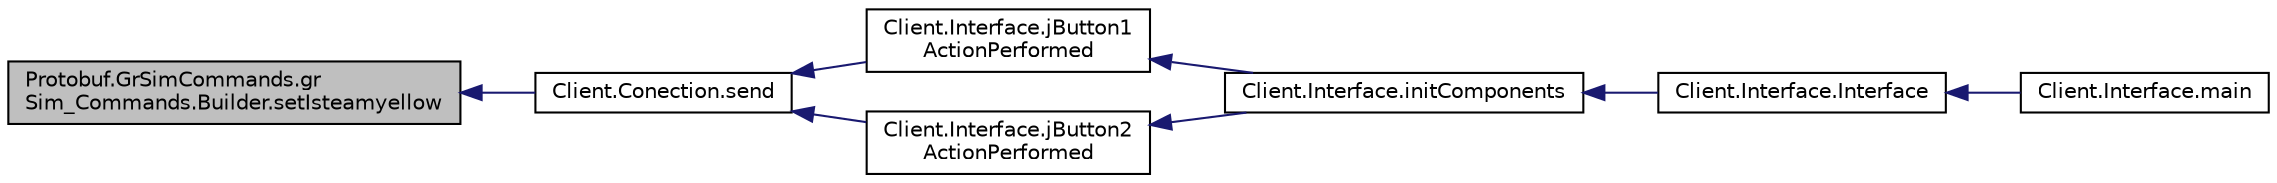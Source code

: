 digraph "Protobuf.GrSimCommands.grSim_Commands.Builder.setIsteamyellow"
{
 // INTERACTIVE_SVG=YES
  edge [fontname="Helvetica",fontsize="10",labelfontname="Helvetica",labelfontsize="10"];
  node [fontname="Helvetica",fontsize="10",shape=record];
  rankdir="LR";
  Node1 [label="Protobuf.GrSimCommands.gr\lSim_Commands.Builder.setIsteamyellow",height=0.2,width=0.4,color="black", fillcolor="grey75", style="filled", fontcolor="black"];
  Node1 -> Node2 [dir="back",color="midnightblue",fontsize="10",style="solid",fontname="Helvetica"];
  Node2 [label="Client.Conection.send",height=0.2,width=0.4,color="black", fillcolor="white", style="filled",URL="$d1/dc4/class_client_1_1_conection.html#ab60bc951fb7422421e3a246f783c3356"];
  Node2 -> Node3 [dir="back",color="midnightblue",fontsize="10",style="solid",fontname="Helvetica"];
  Node3 [label="Client.Interface.jButton1\lActionPerformed",height=0.2,width=0.4,color="black", fillcolor="white", style="filled",URL="$d2/ddc/class_client_1_1_interface.html#a777051b7817d99fafc49942e8a2dd685"];
  Node3 -> Node4 [dir="back",color="midnightblue",fontsize="10",style="solid",fontname="Helvetica"];
  Node4 [label="Client.Interface.initComponents",height=0.2,width=0.4,color="black", fillcolor="white", style="filled",URL="$d2/ddc/class_client_1_1_interface.html#a9e16e6e02c811d0b0f2971becf4cba2f"];
  Node4 -> Node5 [dir="back",color="midnightblue",fontsize="10",style="solid",fontname="Helvetica"];
  Node5 [label="Client.Interface.Interface",height=0.2,width=0.4,color="black", fillcolor="white", style="filled",URL="$d2/ddc/class_client_1_1_interface.html#a741e42f1fbe22236e25cfb584080fd94"];
  Node5 -> Node6 [dir="back",color="midnightblue",fontsize="10",style="solid",fontname="Helvetica"];
  Node6 [label="Client.Interface.main",height=0.2,width=0.4,color="black", fillcolor="white", style="filled",URL="$d2/ddc/class_client_1_1_interface.html#a33aa2a0e42d5795ac1db82cf9a47daca"];
  Node2 -> Node7 [dir="back",color="midnightblue",fontsize="10",style="solid",fontname="Helvetica"];
  Node7 [label="Client.Interface.jButton2\lActionPerformed",height=0.2,width=0.4,color="black", fillcolor="white", style="filled",URL="$d2/ddc/class_client_1_1_interface.html#a49a8bbb1d325b69df681d35b32ca2103"];
  Node7 -> Node4 [dir="back",color="midnightblue",fontsize="10",style="solid",fontname="Helvetica"];
}

